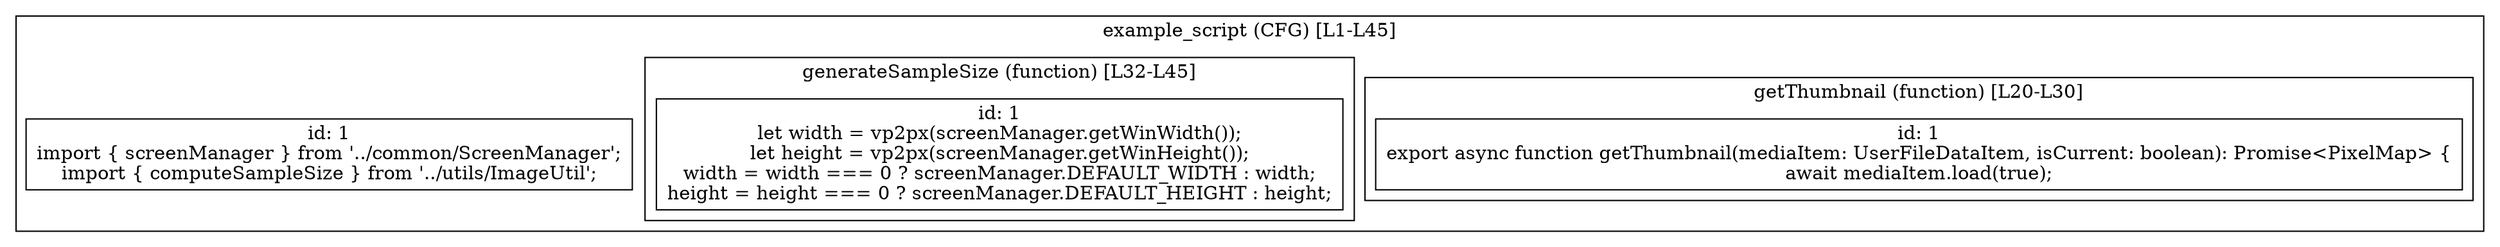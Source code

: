 digraph "71.ts" {
  subgraph "cluster_1" {
    label="example_script (CFG) [L1-L45]";
    node_1_1 [label="id: 1\nimport { screenManager } from '../common/ScreenManager';
import { computeSampleSize } from '../utils/ImageUtil';", shape=box];
  subgraph "cluster_2" {
    label="getThumbnail (function) [L20-L30]";
    node_2_1 [label="id: 1\nexport async function getThumbnail(mediaItem: UserFileDataItem, isCurrent: boolean): Promise<PixelMap> {
await mediaItem.load(true);", shape=box];
  }
  subgraph "cluster_3" {
    label="generateSampleSize (function) [L32-L45]";
    node_3_1 [label="id: 1\nlet width = vp2px(screenManager.getWinWidth());
let height = vp2px(screenManager.getWinHeight());
width = width === 0 ? screenManager.DEFAULT_WIDTH : width;
height = height === 0 ? screenManager.DEFAULT_HEIGHT : height;", shape=box];
  }
  }
}